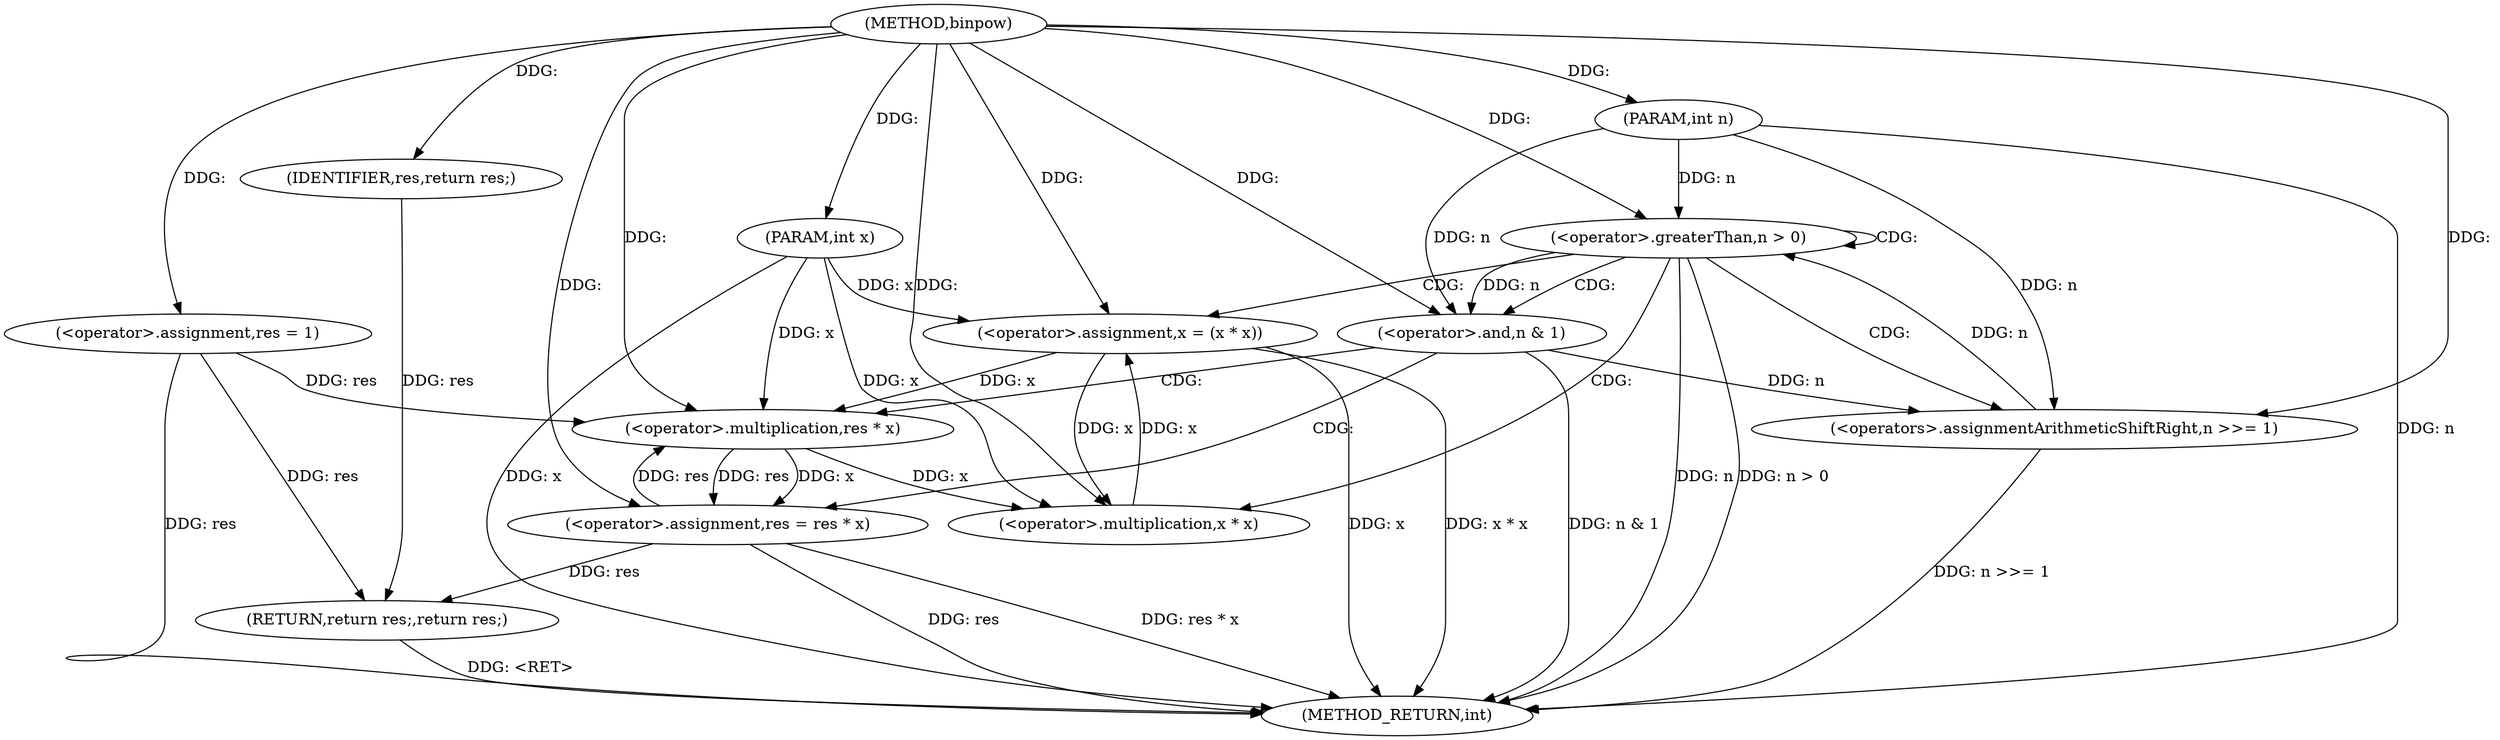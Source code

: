 digraph "binpow" {  
"1000179" [label = "(METHOD,binpow)" ]
"1000211" [label = "(METHOD_RETURN,int)" ]
"1000180" [label = "(PARAM,int x)" ]
"1000181" [label = "(PARAM,int n)" ]
"1000184" [label = "(<operator>.assignment,res = 1)" ]
"1000209" [label = "(RETURN,return res;,return res;)" ]
"1000188" [label = "(<operator>.greaterThan,n > 0)" ]
"1000210" [label = "(IDENTIFIER,res,return res;)" ]
"1000201" [label = "(<operator>.assignment,x = (x * x))" ]
"1000206" [label = "(<operators>.assignmentArithmeticShiftRight,n >>= 1)" ]
"1000193" [label = "(<operator>.and,n & 1)" ]
"1000196" [label = "(<operator>.assignment,res = res * x)" ]
"1000203" [label = "(<operator>.multiplication,x * x)" ]
"1000198" [label = "(<operator>.multiplication,res * x)" ]
  "1000180" -> "1000211"  [ label = "DDG: x"] 
  "1000181" -> "1000211"  [ label = "DDG: n"] 
  "1000184" -> "1000211"  [ label = "DDG: res"] 
  "1000188" -> "1000211"  [ label = "DDG: n"] 
  "1000188" -> "1000211"  [ label = "DDG: n > 0"] 
  "1000193" -> "1000211"  [ label = "DDG: n & 1"] 
  "1000196" -> "1000211"  [ label = "DDG: res"] 
  "1000196" -> "1000211"  [ label = "DDG: res * x"] 
  "1000201" -> "1000211"  [ label = "DDG: x"] 
  "1000201" -> "1000211"  [ label = "DDG: x * x"] 
  "1000206" -> "1000211"  [ label = "DDG: n >>= 1"] 
  "1000209" -> "1000211"  [ label = "DDG: <RET>"] 
  "1000179" -> "1000180"  [ label = "DDG: "] 
  "1000179" -> "1000181"  [ label = "DDG: "] 
  "1000179" -> "1000184"  [ label = "DDG: "] 
  "1000210" -> "1000209"  [ label = "DDG: res"] 
  "1000184" -> "1000209"  [ label = "DDG: res"] 
  "1000196" -> "1000209"  [ label = "DDG: res"] 
  "1000179" -> "1000210"  [ label = "DDG: "] 
  "1000206" -> "1000188"  [ label = "DDG: n"] 
  "1000181" -> "1000188"  [ label = "DDG: n"] 
  "1000179" -> "1000188"  [ label = "DDG: "] 
  "1000203" -> "1000201"  [ label = "DDG: x"] 
  "1000198" -> "1000196"  [ label = "DDG: x"] 
  "1000198" -> "1000196"  [ label = "DDG: res"] 
  "1000180" -> "1000201"  [ label = "DDG: x"] 
  "1000179" -> "1000201"  [ label = "DDG: "] 
  "1000193" -> "1000206"  [ label = "DDG: n"] 
  "1000181" -> "1000206"  [ label = "DDG: n"] 
  "1000179" -> "1000206"  [ label = "DDG: "] 
  "1000188" -> "1000193"  [ label = "DDG: n"] 
  "1000181" -> "1000193"  [ label = "DDG: n"] 
  "1000179" -> "1000193"  [ label = "DDG: "] 
  "1000179" -> "1000196"  [ label = "DDG: "] 
  "1000198" -> "1000203"  [ label = "DDG: x"] 
  "1000201" -> "1000203"  [ label = "DDG: x"] 
  "1000180" -> "1000203"  [ label = "DDG: x"] 
  "1000179" -> "1000203"  [ label = "DDG: "] 
  "1000184" -> "1000198"  [ label = "DDG: res"] 
  "1000196" -> "1000198"  [ label = "DDG: res"] 
  "1000179" -> "1000198"  [ label = "DDG: "] 
  "1000201" -> "1000198"  [ label = "DDG: x"] 
  "1000180" -> "1000198"  [ label = "DDG: x"] 
  "1000188" -> "1000201"  [ label = "CDG: "] 
  "1000188" -> "1000193"  [ label = "CDG: "] 
  "1000188" -> "1000188"  [ label = "CDG: "] 
  "1000188" -> "1000206"  [ label = "CDG: "] 
  "1000188" -> "1000203"  [ label = "CDG: "] 
  "1000193" -> "1000198"  [ label = "CDG: "] 
  "1000193" -> "1000196"  [ label = "CDG: "] 
}
